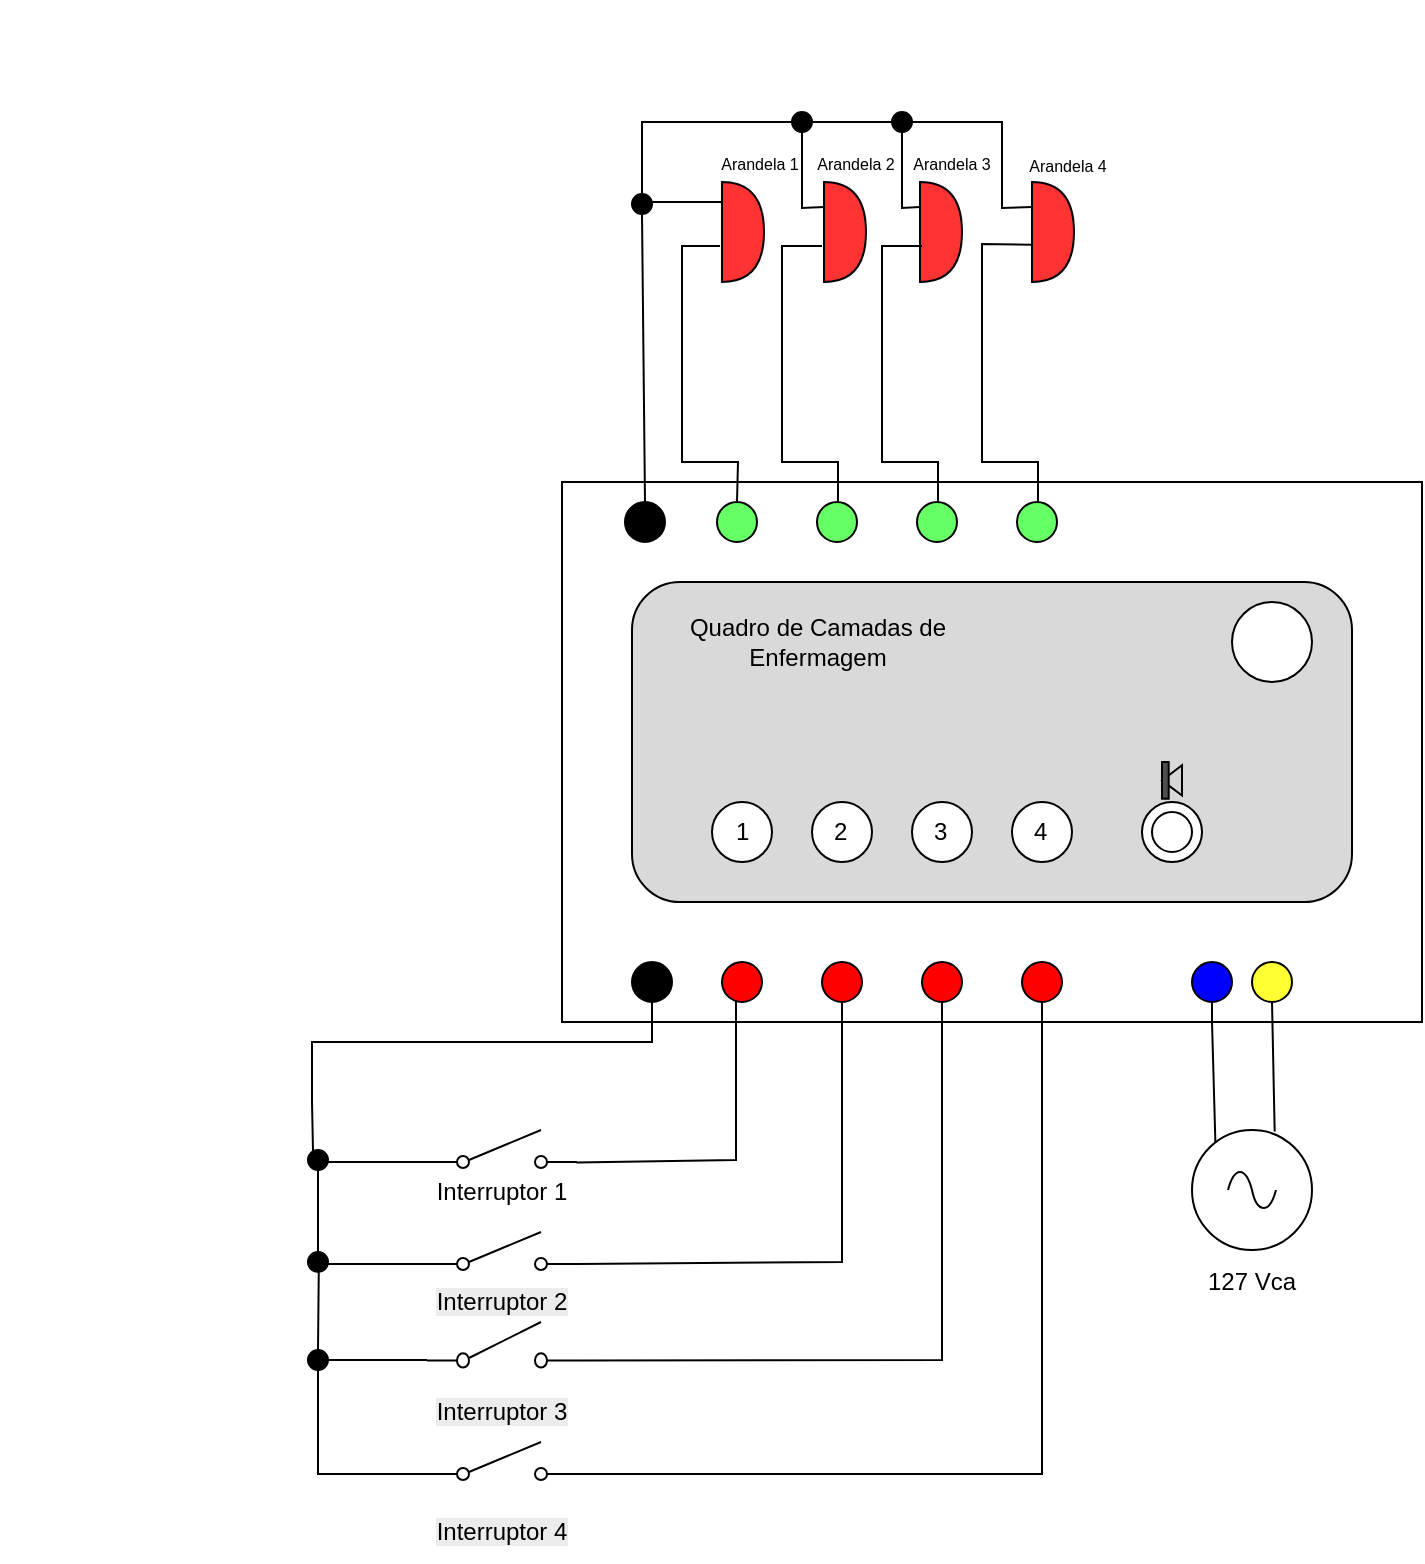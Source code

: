 <mxfile version="26.2.2">
  <diagram name="Page-1" id="-M52JshyJ-Rd-T4__3l5">
    <mxGraphModel dx="1319" dy="736" grid="0" gridSize="10" guides="1" tooltips="1" connect="1" arrows="1" fold="1" page="1" pageScale="1" pageWidth="827" pageHeight="1169" math="0" shadow="0">
      <root>
        <mxCell id="0" />
        <mxCell id="1" parent="0" />
        <mxCell id="Xf4go5vj6FzhStva1C0m-120" value="" style="rounded=0;whiteSpace=wrap;html=1;" vertex="1" parent="1">
          <mxGeometry x="280" y="240" width="430" height="270" as="geometry" />
        </mxCell>
        <mxCell id="Xf4go5vj6FzhStva1C0m-1" value="" style="rounded=1;whiteSpace=wrap;html=1;fillColor=#D9D9D9;" vertex="1" parent="1">
          <mxGeometry x="315" y="290" width="360" height="160" as="geometry" />
        </mxCell>
        <mxCell id="Xf4go5vj6FzhStva1C0m-2" value="" style="ellipse;whiteSpace=wrap;html=1;aspect=fixed;" vertex="1" parent="1">
          <mxGeometry x="615" y="300" width="40" height="40" as="geometry" />
        </mxCell>
        <mxCell id="Xf4go5vj6FzhStva1C0m-3" value="" style="ellipse;whiteSpace=wrap;html=1;aspect=fixed;" vertex="1" parent="1">
          <mxGeometry x="355" y="400" width="30" height="30" as="geometry" />
        </mxCell>
        <mxCell id="Xf4go5vj6FzhStva1C0m-4" value="" style="ellipse;whiteSpace=wrap;html=1;aspect=fixed;" vertex="1" parent="1">
          <mxGeometry x="405" y="400" width="30" height="30" as="geometry" />
        </mxCell>
        <mxCell id="Xf4go5vj6FzhStva1C0m-5" value="" style="ellipse;whiteSpace=wrap;html=1;aspect=fixed;" vertex="1" parent="1">
          <mxGeometry x="455" y="400" width="30" height="30" as="geometry" />
        </mxCell>
        <mxCell id="Xf4go5vj6FzhStva1C0m-6" value="" style="ellipse;whiteSpace=wrap;html=1;aspect=fixed;" vertex="1" parent="1">
          <mxGeometry x="505" y="400" width="30" height="30" as="geometry" />
        </mxCell>
        <mxCell id="Xf4go5vj6FzhStva1C0m-7" value="" style="pointerEvents=1;verticalLabelPosition=bottom;shadow=0;dashed=0;align=center;html=1;verticalAlign=top;shape=mxgraph.electrical.signal_sources.source;aspect=fixed;points=[[0.5,0,0],[1,0.5,0],[0.5,1,0],[0,0.5,0]];elSignalType=ac;" vertex="1" parent="1">
          <mxGeometry x="595" y="564" width="60" height="60" as="geometry" />
        </mxCell>
        <mxCell id="Xf4go5vj6FzhStva1C0m-9" value="" style="html=1;shape=mxgraph.electrical.electro-mechanical.singleSwitch;aspect=fixed;elSwitchState=off;" vertex="1" parent="1">
          <mxGeometry x="212.5" y="564" width="75" height="20" as="geometry" />
        </mxCell>
        <mxCell id="Xf4go5vj6FzhStva1C0m-10" value="" style="html=1;shape=mxgraph.electrical.electro-mechanical.singleSwitch;aspect=fixed;elSwitchState=off;" vertex="1" parent="1">
          <mxGeometry x="212.5" y="615" width="75" height="20" as="geometry" />
        </mxCell>
        <mxCell id="Xf4go5vj6FzhStva1C0m-11" value="" style="html=1;shape=mxgraph.electrical.electro-mechanical.singleSwitch;aspect=fixed;elSwitchState=off;" vertex="1" parent="1">
          <mxGeometry x="212.5" y="660" width="75" height="24" as="geometry" />
        </mxCell>
        <mxCell id="Xf4go5vj6FzhStva1C0m-12" value="" style="html=1;shape=mxgraph.electrical.electro-mechanical.singleSwitch;aspect=fixed;elSwitchState=off;" vertex="1" parent="1">
          <mxGeometry x="212.5" y="720" width="75" height="20" as="geometry" />
        </mxCell>
        <mxCell id="Xf4go5vj6FzhStva1C0m-16" value="Interruptor 1" style="text;html=1;align=center;verticalAlign=middle;whiteSpace=wrap;rounded=0;" vertex="1" parent="1">
          <mxGeometry x="205" y="580" width="90" height="30" as="geometry" />
        </mxCell>
        <mxCell id="Xf4go5vj6FzhStva1C0m-18" value="&lt;span style=&quot;color: rgb(0, 0, 0); font-family: Helvetica; font-size: 12px; font-style: normal; font-variant-ligatures: normal; font-variant-caps: normal; font-weight: 400; letter-spacing: normal; orphans: 2; text-align: center; text-indent: 0px; text-transform: none; widows: 2; word-spacing: 0px; -webkit-text-stroke-width: 0px; white-space: normal; background-color: rgb(236, 236, 236); text-decoration-thickness: initial; text-decoration-style: initial; text-decoration-color: initial; display: inline !important; float: none;&quot;&gt;Interruptor 3&lt;/span&gt;" style="text;html=1;align=center;verticalAlign=middle;whiteSpace=wrap;rounded=0;" vertex="1" parent="1">
          <mxGeometry x="205" y="690" width="90" height="30" as="geometry" />
        </mxCell>
        <mxCell id="Xf4go5vj6FzhStva1C0m-19" value="&lt;span style=&quot;color: rgb(0, 0, 0); font-family: Helvetica; font-size: 12px; font-style: normal; font-variant-ligatures: normal; font-variant-caps: normal; font-weight: 400; letter-spacing: normal; orphans: 2; text-align: center; text-indent: 0px; text-transform: none; widows: 2; word-spacing: 0px; -webkit-text-stroke-width: 0px; white-space: normal; background-color: rgb(236, 236, 236); text-decoration-thickness: initial; text-decoration-style: initial; text-decoration-color: initial; display: inline !important; float: none;&quot;&gt;Interruptor 4&lt;/span&gt;" style="text;html=1;align=center;verticalAlign=middle;whiteSpace=wrap;rounded=0;" vertex="1" parent="1">
          <mxGeometry x="205" y="750" width="90" height="30" as="geometry" />
        </mxCell>
        <mxCell id="Xf4go5vj6FzhStva1C0m-20" value="" style="ellipse;whiteSpace=wrap;html=1;aspect=fixed;fillColor=#FF0000;" vertex="1" parent="1">
          <mxGeometry x="360" y="480" width="20" height="20" as="geometry" />
        </mxCell>
        <mxCell id="Xf4go5vj6FzhStva1C0m-25" value="" style="ellipse;whiteSpace=wrap;html=1;aspect=fixed;fillColor=#FF0000;" vertex="1" parent="1">
          <mxGeometry x="410" y="480" width="20" height="20" as="geometry" />
        </mxCell>
        <mxCell id="Xf4go5vj6FzhStva1C0m-27" value="" style="ellipse;whiteSpace=wrap;html=1;aspect=fixed;fillColor=#FF0000;" vertex="1" parent="1">
          <mxGeometry x="460" y="480" width="20" height="20" as="geometry" />
        </mxCell>
        <mxCell id="Xf4go5vj6FzhStva1C0m-28" value="" style="ellipse;whiteSpace=wrap;html=1;aspect=fixed;fillColor=#FF0000;" vertex="1" parent="1">
          <mxGeometry x="510" y="480" width="20" height="20" as="geometry" />
        </mxCell>
        <mxCell id="Xf4go5vj6FzhStva1C0m-30" value="" style="ellipse;whiteSpace=wrap;html=1;aspect=fixed;fillColor=#000000;" vertex="1" parent="1">
          <mxGeometry x="315" y="480" width="20" height="20" as="geometry" />
        </mxCell>
        <mxCell id="Xf4go5vj6FzhStva1C0m-32" value="" style="endArrow=none;html=1;rounded=0;exitX=0;exitY=0.8;exitDx=0;exitDy=0;" edge="1" parent="1" target="Xf4go5vj6FzhStva1C0m-30">
          <mxGeometry width="50" height="50" relative="1" as="geometry">
            <mxPoint x="155.659" y="581.481" as="sourcePoint" />
            <mxPoint x="237.5" y="490" as="targetPoint" />
            <Array as="points">
              <mxPoint x="155" y="550" />
              <mxPoint x="155" y="520" />
              <mxPoint x="195" y="520" />
              <mxPoint x="325" y="520" />
            </Array>
          </mxGeometry>
        </mxCell>
        <mxCell id="Xf4go5vj6FzhStva1C0m-35" value="" style="endArrow=none;html=1;rounded=0;" edge="1" parent="1">
          <mxGeometry width="50" height="50" relative="1" as="geometry">
            <mxPoint x="155" y="679" as="sourcePoint" />
            <mxPoint x="212.5" y="679" as="targetPoint" />
          </mxGeometry>
        </mxCell>
        <mxCell id="Xf4go5vj6FzhStva1C0m-36" value="" style="endArrow=none;html=1;rounded=0;" edge="1" parent="1">
          <mxGeometry width="50" height="50" relative="1" as="geometry">
            <mxPoint x="154.5" y="631" as="sourcePoint" />
            <mxPoint x="212.5" y="631" as="targetPoint" />
          </mxGeometry>
        </mxCell>
        <mxCell id="Xf4go5vj6FzhStva1C0m-37" value="" style="endArrow=none;html=1;rounded=0;" edge="1" parent="1">
          <mxGeometry width="50" height="50" relative="1" as="geometry">
            <mxPoint x="154.5" y="580" as="sourcePoint" />
            <mxPoint x="212.5" y="580" as="targetPoint" />
          </mxGeometry>
        </mxCell>
        <mxCell id="Xf4go5vj6FzhStva1C0m-39" value="" style="endArrow=none;html=1;rounded=0;exitX=0;exitY=0.8;exitDx=0;exitDy=0;entryX=0;entryY=0;entryDx=0;entryDy=0;" edge="1" parent="1" source="Xf4go5vj6FzhStva1C0m-40">
          <mxGeometry width="50" height="50" relative="1" as="geometry">
            <mxPoint x="213" y="736" as="sourcePoint" />
            <mxPoint x="156.464" y="575.464" as="targetPoint" />
            <Array as="points" />
          </mxGeometry>
        </mxCell>
        <mxCell id="Xf4go5vj6FzhStva1C0m-40" value="" style="ellipse;whiteSpace=wrap;html=1;aspect=fixed;fillColor=#000000;" vertex="1" parent="1">
          <mxGeometry x="153" y="574" width="10" height="10" as="geometry" />
        </mxCell>
        <mxCell id="Xf4go5vj6FzhStva1C0m-42" value="" style="ellipse;whiteSpace=wrap;html=1;aspect=fixed;fillColor=#000000;" vertex="1" parent="1">
          <mxGeometry x="153" y="625" width="10" height="10" as="geometry" />
        </mxCell>
        <mxCell id="Xf4go5vj6FzhStva1C0m-44" value="" style="ellipse;whiteSpace=wrap;html=1;aspect=fixed;fillColor=#000000;" vertex="1" parent="1">
          <mxGeometry x="153" y="674" width="10" height="10" as="geometry" />
        </mxCell>
        <mxCell id="Xf4go5vj6FzhStva1C0m-48" value="" style="endArrow=none;html=1;rounded=0;exitX=0.5;exitY=1;exitDx=0;exitDy=0;entryX=0;entryY=0.8;entryDx=0;entryDy=0;" edge="1" parent="1" source="Xf4go5vj6FzhStva1C0m-44" target="Xf4go5vj6FzhStva1C0m-12">
          <mxGeometry width="50" height="50" relative="1" as="geometry">
            <mxPoint x="163" y="780" as="sourcePoint" />
            <mxPoint x="213" y="730" as="targetPoint" />
            <Array as="points">
              <mxPoint x="158" y="736" />
            </Array>
          </mxGeometry>
        </mxCell>
        <mxCell id="Xf4go5vj6FzhStva1C0m-51" value="" style="endArrow=none;html=1;rounded=0;entryX=0;entryY=0;entryDx=0;entryDy=0;exitX=0.5;exitY=0;exitDx=0;exitDy=0;" edge="1" parent="1" source="Xf4go5vj6FzhStva1C0m-44">
          <mxGeometry width="50" height="50" relative="1" as="geometry">
            <mxPoint x="162.0" y="674.0" as="sourcePoint" />
            <mxPoint x="158.464" y="626.464" as="targetPoint" />
          </mxGeometry>
        </mxCell>
        <mxCell id="Xf4go5vj6FzhStva1C0m-52" value="&lt;span style=&quot;color: rgb(0, 0, 0); font-family: Helvetica; font-size: 12px; font-style: normal; font-variant-ligatures: normal; font-variant-caps: normal; font-weight: 400; letter-spacing: normal; orphans: 2; text-align: center; text-indent: 0px; text-transform: none; widows: 2; word-spacing: 0px; -webkit-text-stroke-width: 0px; white-space: normal; background-color: rgb(236, 236, 236); text-decoration-thickness: initial; text-decoration-style: initial; text-decoration-color: initial; display: inline !important; float: none;&quot;&gt;Interruptor 2&lt;/span&gt;" style="text;html=1;align=center;verticalAlign=middle;whiteSpace=wrap;rounded=0;" vertex="1" parent="1">
          <mxGeometry x="205" y="635" width="90" height="30" as="geometry" />
        </mxCell>
        <mxCell id="Xf4go5vj6FzhStva1C0m-53" value="" style="endArrow=none;html=1;rounded=0;exitX=0.5;exitY=0;exitDx=0;exitDy=0;entryX=0.5;entryY=1;entryDx=0;entryDy=0;" edge="1" parent="1" source="Xf4go5vj6FzhStva1C0m-42" target="Xf4go5vj6FzhStva1C0m-40">
          <mxGeometry width="50" height="50" relative="1" as="geometry">
            <mxPoint x="235" y="690" as="sourcePoint" />
            <mxPoint x="285" y="640" as="targetPoint" />
          </mxGeometry>
        </mxCell>
        <mxCell id="Xf4go5vj6FzhStva1C0m-54" value="" style="endArrow=none;html=1;rounded=0;entryX=0.5;entryY=1;entryDx=0;entryDy=0;exitX=0.946;exitY=0.043;exitDx=0;exitDy=0;exitPerimeter=0;fillColor=#66FF66;" edge="1" parent="1">
          <mxGeometry width="50" height="50" relative="1" as="geometry">
            <mxPoint x="287.14" y="580.29" as="sourcePoint" />
            <mxPoint x="367" y="499.0" as="targetPoint" />
            <Array as="points">
              <mxPoint x="367" y="579" />
            </Array>
          </mxGeometry>
        </mxCell>
        <mxCell id="Xf4go5vj6FzhStva1C0m-55" value="" style="endArrow=none;html=1;rounded=0;entryX=0.5;entryY=1;entryDx=0;entryDy=0;exitX=1;exitY=0.8;exitDx=0;exitDy=0;fillColor=#66FF66;" edge="1" parent="1" source="Xf4go5vj6FzhStva1C0m-10" target="Xf4go5vj6FzhStva1C0m-25">
          <mxGeometry width="50" height="50" relative="1" as="geometry">
            <mxPoint x="345" y="635" as="sourcePoint" />
            <mxPoint x="424.86" y="553.71" as="targetPoint" />
            <Array as="points">
              <mxPoint x="420" y="630" />
            </Array>
          </mxGeometry>
        </mxCell>
        <mxCell id="Xf4go5vj6FzhStva1C0m-56" value="" style="endArrow=none;html=1;rounded=0;entryX=0.5;entryY=1;entryDx=0;entryDy=0;exitX=1;exitY=0.8;exitDx=0;exitDy=0;fillColor=#66FF66;" edge="1" parent="1" source="Xf4go5vj6FzhStva1C0m-11" target="Xf4go5vj6FzhStva1C0m-27">
          <mxGeometry width="50" height="50" relative="1" as="geometry">
            <mxPoint x="335" y="684" as="sourcePoint" />
            <mxPoint x="467" y="553" as="targetPoint" />
            <Array as="points">
              <mxPoint x="470" y="679" />
            </Array>
          </mxGeometry>
        </mxCell>
        <mxCell id="Xf4go5vj6FzhStva1C0m-57" value="" style="endArrow=none;html=1;rounded=0;entryX=0.5;entryY=1;entryDx=0;entryDy=0;exitX=1;exitY=0.8;exitDx=0;exitDy=0;fillColor=#66FF66;" edge="1" parent="1" source="Xf4go5vj6FzhStva1C0m-12" target="Xf4go5vj6FzhStva1C0m-28">
          <mxGeometry width="50" height="50" relative="1" as="geometry">
            <mxPoint x="347" y="739.5" as="sourcePoint" />
            <mxPoint x="529" y="560.5" as="targetPoint" />
            <Array as="points">
              <mxPoint x="520" y="736" />
            </Array>
          </mxGeometry>
        </mxCell>
        <mxCell id="Xf4go5vj6FzhStva1C0m-58" value="1" style="text;strokeColor=none;fillColor=none;align=left;verticalAlign=middle;spacingLeft=4;spacingRight=4;overflow=hidden;points=[[0,0.5],[1,0.5]];portConstraint=eastwest;rotatable=0;whiteSpace=wrap;html=1;" vertex="1" parent="1">
          <mxGeometry x="361" y="400" width="20" height="30" as="geometry" />
        </mxCell>
        <mxCell id="Xf4go5vj6FzhStva1C0m-59" value="2" style="text;strokeColor=none;fillColor=none;align=left;verticalAlign=middle;spacingLeft=4;spacingRight=4;overflow=hidden;points=[[0,0.5],[1,0.5]];portConstraint=eastwest;rotatable=0;whiteSpace=wrap;html=1;" vertex="1" parent="1">
          <mxGeometry x="410" y="400" width="20" height="30" as="geometry" />
        </mxCell>
        <mxCell id="Xf4go5vj6FzhStva1C0m-60" value="3" style="text;strokeColor=none;fillColor=none;align=left;verticalAlign=middle;spacingLeft=4;spacingRight=4;overflow=hidden;points=[[0,0.5],[1,0.5]];portConstraint=eastwest;rotatable=0;whiteSpace=wrap;html=1;" vertex="1" parent="1">
          <mxGeometry x="460" y="400" width="20" height="30" as="geometry" />
        </mxCell>
        <mxCell id="Xf4go5vj6FzhStva1C0m-61" value="4" style="text;strokeColor=none;fillColor=none;align=left;verticalAlign=middle;spacingLeft=4;spacingRight=4;overflow=hidden;points=[[0,0.5],[1,0.5]];portConstraint=eastwest;rotatable=0;whiteSpace=wrap;html=1;" vertex="1" parent="1">
          <mxGeometry x="510" y="400" width="20" height="30" as="geometry" />
        </mxCell>
        <mxCell id="Xf4go5vj6FzhStva1C0m-65" value="" style="ellipse;whiteSpace=wrap;html=1;aspect=fixed;fillColor=#0000FF;" vertex="1" parent="1">
          <mxGeometry x="595" y="480" width="20" height="20" as="geometry" />
        </mxCell>
        <mxCell id="Xf4go5vj6FzhStva1C0m-66" value="" style="ellipse;whiteSpace=wrap;html=1;aspect=fixed;fillColor=#FFFF33;" vertex="1" parent="1">
          <mxGeometry x="625" y="480" width="20" height="20" as="geometry" />
        </mxCell>
        <mxCell id="Xf4go5vj6FzhStva1C0m-70" value="" style="endArrow=none;html=1;rounded=0;entryX=0.195;entryY=0.105;entryDx=0;entryDy=0;entryPerimeter=0;exitX=0.5;exitY=1;exitDx=0;exitDy=0;" edge="1" parent="1" source="Xf4go5vj6FzhStva1C0m-65" target="Xf4go5vj6FzhStva1C0m-7">
          <mxGeometry width="50" height="50" relative="1" as="geometry">
            <mxPoint x="585" y="490" as="sourcePoint" />
            <mxPoint x="635" y="440" as="targetPoint" />
            <Array as="points">
              <mxPoint x="605" y="510" />
            </Array>
          </mxGeometry>
        </mxCell>
        <mxCell id="Xf4go5vj6FzhStva1C0m-71" value="" style="endArrow=none;html=1;rounded=0;entryX=0.5;entryY=1;entryDx=0;entryDy=0;exitX=0.689;exitY=0.013;exitDx=0;exitDy=0;exitPerimeter=0;" edge="1" parent="1" source="Xf4go5vj6FzhStva1C0m-7" target="Xf4go5vj6FzhStva1C0m-66">
          <mxGeometry width="50" height="50" relative="1" as="geometry">
            <mxPoint x="638" y="550" as="sourcePoint" />
            <mxPoint x="635" y="440" as="targetPoint" />
          </mxGeometry>
        </mxCell>
        <mxCell id="Xf4go5vj6FzhStva1C0m-72" value="127 Vca" style="text;html=1;align=center;verticalAlign=middle;whiteSpace=wrap;rounded=0;" vertex="1" parent="1">
          <mxGeometry x="580" y="625" width="90" height="30" as="geometry" />
        </mxCell>
        <mxCell id="Xf4go5vj6FzhStva1C0m-73" style="edgeStyle=orthogonalEdgeStyle;rounded=0;orthogonalLoop=1;jettySize=auto;html=1;exitX=0;exitY=0;exitDx=0;exitDy=0;entryX=0.5;entryY=0;entryDx=0;entryDy=0;" edge="1" parent="1" source="Xf4go5vj6FzhStva1C0m-30" target="Xf4go5vj6FzhStva1C0m-30">
          <mxGeometry relative="1" as="geometry" />
        </mxCell>
        <mxCell id="Xf4go5vj6FzhStva1C0m-74" value="" style="ellipse;whiteSpace=wrap;html=1;aspect=fixed;fillColor=#66FF66;" vertex="1" parent="1">
          <mxGeometry x="357.5" y="250" width="20" height="20" as="geometry" />
        </mxCell>
        <mxCell id="Xf4go5vj6FzhStva1C0m-75" value="" style="ellipse;whiteSpace=wrap;html=1;aspect=fixed;fillColor=#66FF66;" vertex="1" parent="1">
          <mxGeometry x="407.5" y="250" width="20" height="20" as="geometry" />
        </mxCell>
        <mxCell id="Xf4go5vj6FzhStva1C0m-76" value="" style="ellipse;whiteSpace=wrap;html=1;aspect=fixed;fillColor=#66FF66;" vertex="1" parent="1">
          <mxGeometry x="457.5" y="250" width="20" height="20" as="geometry" />
        </mxCell>
        <mxCell id="Xf4go5vj6FzhStva1C0m-77" value="" style="ellipse;whiteSpace=wrap;html=1;aspect=fixed;fillColor=#66FF66;" vertex="1" parent="1">
          <mxGeometry x="507.5" y="250" width="20" height="20" as="geometry" />
        </mxCell>
        <mxCell id="Xf4go5vj6FzhStva1C0m-78" value="" style="ellipse;whiteSpace=wrap;html=1;aspect=fixed;fillColor=#000000;" vertex="1" parent="1">
          <mxGeometry x="311.5" y="250" width="20" height="20" as="geometry" />
        </mxCell>
        <mxCell id="Xf4go5vj6FzhStva1C0m-81" value="" style="ellipse;whiteSpace=wrap;html=1;aspect=fixed;" vertex="1" parent="1">
          <mxGeometry x="570" y="400" width="30" height="30" as="geometry" />
        </mxCell>
        <mxCell id="Xf4go5vj6FzhStva1C0m-82" value="" style="ellipse;whiteSpace=wrap;html=1;aspect=fixed;" vertex="1" parent="1">
          <mxGeometry x="575" y="405" width="20" height="20" as="geometry" />
        </mxCell>
        <mxCell id="Xf4go5vj6FzhStva1C0m-91" value="" style="group" vertex="1" connectable="0" parent="1">
          <mxGeometry x="580" y="380" width="10" height="18.37" as="geometry" />
        </mxCell>
        <mxCell id="Xf4go5vj6FzhStva1C0m-83" value="" style="triangle;whiteSpace=wrap;html=1;rotation=-180;fillColor=#D6D6D6;" vertex="1" parent="Xf4go5vj6FzhStva1C0m-91">
          <mxGeometry x="-1.89e-14" y="1.658" width="10.0" height="15.061" as="geometry" />
        </mxCell>
        <mxCell id="Xf4go5vj6FzhStva1C0m-86" value="" style="rounded=0;whiteSpace=wrap;html=1;fillColor=#4F4F4F;" vertex="1" parent="Xf4go5vj6FzhStva1C0m-91">
          <mxGeometry width="3.351" height="18.37" as="geometry" />
        </mxCell>
        <mxCell id="Xf4go5vj6FzhStva1C0m-94" value="" style="shape=or;whiteSpace=wrap;html=1;fillColor=#FF3333;" vertex="1" parent="1">
          <mxGeometry x="360" y="90" width="21" height="50" as="geometry" />
        </mxCell>
        <mxCell id="Xf4go5vj6FzhStva1C0m-95" value="" style="shape=or;whiteSpace=wrap;html=1;fillColor=#FF3333;" vertex="1" parent="1">
          <mxGeometry x="411" y="90" width="21" height="50" as="geometry" />
        </mxCell>
        <mxCell id="Xf4go5vj6FzhStva1C0m-96" value="" style="shape=or;whiteSpace=wrap;html=1;fillColor=#FF3333;" vertex="1" parent="1">
          <mxGeometry x="459" y="90" width="21" height="50" as="geometry" />
        </mxCell>
        <mxCell id="Xf4go5vj6FzhStva1C0m-97" value="" style="shape=or;whiteSpace=wrap;html=1;fillColor=#FF3333;" vertex="1" parent="1">
          <mxGeometry x="515" y="90" width="21" height="50" as="geometry" />
        </mxCell>
        <mxCell id="Xf4go5vj6FzhStva1C0m-98" value="" style="endArrow=none;html=1;rounded=0;entryX=0;entryY=0.2;entryDx=0;entryDy=0;entryPerimeter=0;exitX=0.5;exitY=0;exitDx=0;exitDy=0;" edge="1" parent="1" source="Xf4go5vj6FzhStva1C0m-109" target="Xf4go5vj6FzhStva1C0m-94">
          <mxGeometry width="50" height="50" relative="1" as="geometry">
            <mxPoint x="370" y="190" as="sourcePoint" />
            <mxPoint x="420" y="140" as="targetPoint" />
            <Array as="points">
              <mxPoint x="320" y="100" />
            </Array>
          </mxGeometry>
        </mxCell>
        <mxCell id="Xf4go5vj6FzhStva1C0m-99" value="" style="endArrow=none;html=1;rounded=0;entryX=0;entryY=0.25;entryDx=0;entryDy=0;entryPerimeter=0;" edge="1" parent="1" target="Xf4go5vj6FzhStva1C0m-95">
          <mxGeometry width="50" height="50" relative="1" as="geometry">
            <mxPoint x="320" y="100" as="sourcePoint" />
            <mxPoint x="410" y="150" as="targetPoint" />
            <Array as="points">
              <mxPoint x="320" y="60" />
              <mxPoint x="400" y="60" />
              <mxPoint x="400" y="103" />
            </Array>
          </mxGeometry>
        </mxCell>
        <mxCell id="Xf4go5vj6FzhStva1C0m-101" value="" style="endArrow=none;html=1;rounded=0;entryX=0;entryY=0.25;entryDx=0;entryDy=0;entryPerimeter=0;" edge="1" parent="1" target="Xf4go5vj6FzhStva1C0m-96">
          <mxGeometry width="50" height="50" relative="1" as="geometry">
            <mxPoint x="370" y="60" as="sourcePoint" />
            <mxPoint x="464" y="103" as="targetPoint" />
            <Array as="points">
              <mxPoint x="370" y="60" />
              <mxPoint x="450" y="60" />
              <mxPoint x="450" y="103" />
            </Array>
          </mxGeometry>
        </mxCell>
        <mxCell id="Xf4go5vj6FzhStva1C0m-102" value="" style="endArrow=none;html=1;rounded=0;entryX=0;entryY=0.25;entryDx=0;entryDy=0;entryPerimeter=0;" edge="1" parent="1" source="Xf4go5vj6FzhStva1C0m-113" target="Xf4go5vj6FzhStva1C0m-97">
          <mxGeometry width="50" height="50" relative="1" as="geometry">
            <mxPoint x="416" y="60" as="sourcePoint" />
            <mxPoint x="510" y="100" as="targetPoint" />
            <Array as="points">
              <mxPoint x="416" y="60" />
              <mxPoint x="500" y="60" />
              <mxPoint x="500" y="103" />
            </Array>
          </mxGeometry>
        </mxCell>
        <mxCell id="Xf4go5vj6FzhStva1C0m-103" value="" style="endArrow=none;html=1;rounded=0;exitX=0.5;exitY=0;exitDx=0;exitDy=0;" edge="1" parent="1" source="Xf4go5vj6FzhStva1C0m-74">
          <mxGeometry width="50" height="50" relative="1" as="geometry">
            <mxPoint x="363.5" y="250" as="sourcePoint" />
            <mxPoint x="359" y="122" as="targetPoint" />
            <Array as="points">
              <mxPoint x="368" y="230" />
              <mxPoint x="360" y="230" />
              <mxPoint x="340" y="230" />
              <mxPoint x="340" y="122" />
            </Array>
          </mxGeometry>
        </mxCell>
        <mxCell id="Xf4go5vj6FzhStva1C0m-104" value="" style="endArrow=none;html=1;rounded=0;exitX=0.5;exitY=0;exitDx=0;exitDy=0;" edge="1" parent="1">
          <mxGeometry width="50" height="50" relative="1" as="geometry">
            <mxPoint x="418" y="250" as="sourcePoint" />
            <mxPoint x="410" y="122" as="targetPoint" />
            <Array as="points">
              <mxPoint x="418" y="230" />
              <mxPoint x="410" y="230" />
              <mxPoint x="390" y="230" />
              <mxPoint x="390" y="122" />
            </Array>
          </mxGeometry>
        </mxCell>
        <mxCell id="Xf4go5vj6FzhStva1C0m-105" value="" style="endArrow=none;html=1;rounded=0;exitX=0.5;exitY=0;exitDx=0;exitDy=0;" edge="1" parent="1">
          <mxGeometry width="50" height="50" relative="1" as="geometry">
            <mxPoint x="468" y="250" as="sourcePoint" />
            <mxPoint x="460" y="122" as="targetPoint" />
            <Array as="points">
              <mxPoint x="468" y="230" />
              <mxPoint x="460" y="230" />
              <mxPoint x="440" y="230" />
              <mxPoint x="440" y="122" />
            </Array>
          </mxGeometry>
        </mxCell>
        <mxCell id="Xf4go5vj6FzhStva1C0m-106" value="" style="endArrow=none;html=1;rounded=0;exitX=0.5;exitY=0;exitDx=0;exitDy=0;entryX=0.005;entryY=0.627;entryDx=0;entryDy=0;entryPerimeter=0;" edge="1" parent="1" target="Xf4go5vj6FzhStva1C0m-97">
          <mxGeometry width="50" height="50" relative="1" as="geometry">
            <mxPoint x="518" y="250" as="sourcePoint" />
            <mxPoint x="510" y="120" as="targetPoint" />
            <Array as="points">
              <mxPoint x="518" y="230" />
              <mxPoint x="510" y="230" />
              <mxPoint x="490" y="230" />
              <mxPoint x="490" y="121" />
            </Array>
          </mxGeometry>
        </mxCell>
        <mxCell id="Xf4go5vj6FzhStva1C0m-108" value="" style="ellipse;whiteSpace=wrap;html=1;aspect=fixed;fillColor=#4F4F4F;" vertex="1" parent="1">
          <mxGeometry x="NaN" y="NaN" width="NaN" height="20" as="geometry" />
        </mxCell>
        <mxCell id="Xf4go5vj6FzhStva1C0m-110" value="" style="endArrow=none;html=1;rounded=0;entryX=0.5;entryY=1;entryDx=0;entryDy=0;exitX=0.5;exitY=0;exitDx=0;exitDy=0;" edge="1" parent="1" source="Xf4go5vj6FzhStva1C0m-78" target="Xf4go5vj6FzhStva1C0m-109">
          <mxGeometry width="50" height="50" relative="1" as="geometry">
            <mxPoint x="323" y="250" as="sourcePoint" />
            <mxPoint x="360" y="100" as="targetPoint" />
            <Array as="points" />
          </mxGeometry>
        </mxCell>
        <mxCell id="Xf4go5vj6FzhStva1C0m-109" value="" style="ellipse;whiteSpace=wrap;html=1;aspect=fixed;fillColor=#000000;" vertex="1" parent="1">
          <mxGeometry x="315" y="96" width="10" height="10" as="geometry" />
        </mxCell>
        <mxCell id="Xf4go5vj6FzhStva1C0m-111" value="" style="ellipse;whiteSpace=wrap;html=1;aspect=fixed;fillColor=#000000;" vertex="1" parent="1">
          <mxGeometry x="395" y="55" width="10" height="10" as="geometry" />
        </mxCell>
        <mxCell id="Xf4go5vj6FzhStva1C0m-113" value="" style="ellipse;whiteSpace=wrap;html=1;aspect=fixed;fillColor=#000000;" vertex="1" parent="1">
          <mxGeometry x="445" y="55" width="10" height="10" as="geometry" />
        </mxCell>
        <mxCell id="Xf4go5vj6FzhStva1C0m-115" value="&lt;span style=&quot;font-size: 8px;&quot;&gt;Arandela 1&lt;/span&gt;" style="text;html=1;align=center;verticalAlign=middle;whiteSpace=wrap;rounded=0;" vertex="1" parent="1">
          <mxGeometry x="344" y="65" width="70" height="30" as="geometry" />
        </mxCell>
        <mxCell id="Xf4go5vj6FzhStva1C0m-116" value="&lt;span style=&quot;font-size: 8px;&quot;&gt;Arandela 2&lt;/span&gt;" style="text;html=1;align=center;verticalAlign=middle;whiteSpace=wrap;rounded=0;" vertex="1" parent="1">
          <mxGeometry x="392" y="65" width="70" height="30" as="geometry" />
        </mxCell>
        <mxCell id="Xf4go5vj6FzhStva1C0m-117" value="&lt;span style=&quot;font-size: 8px;&quot;&gt;Arandela 3&lt;/span&gt;" style="text;html=1;align=center;verticalAlign=middle;whiteSpace=wrap;rounded=0;" vertex="1" parent="1">
          <mxGeometry x="440" y="65" width="70" height="30" as="geometry" />
        </mxCell>
        <mxCell id="Xf4go5vj6FzhStva1C0m-118" value="&lt;span style=&quot;font-size: 8px;&quot;&gt;Arandela 4&lt;/span&gt;" style="text;html=1;align=center;verticalAlign=middle;whiteSpace=wrap;rounded=0;" vertex="1" parent="1">
          <mxGeometry x="498" y="66" width="70" height="30" as="geometry" />
        </mxCell>
        <mxCell id="Xf4go5vj6FzhStva1C0m-119" value="Quadro de Camadas de Enfermagem" style="text;html=1;align=center;verticalAlign=middle;whiteSpace=wrap;rounded=0;" vertex="1" parent="1">
          <mxGeometry x="307.5" y="305" width="200" height="30" as="geometry" />
        </mxCell>
      </root>
    </mxGraphModel>
  </diagram>
</mxfile>
